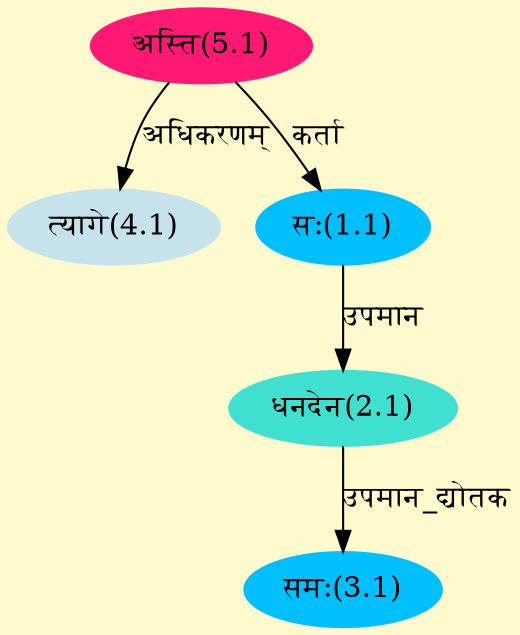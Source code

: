 digraph G{
rankdir=BT;
 compound=true;
 bgcolor="lemonchiffon1";
Node1_1 [style=filled, color="#00BFFF" label = "सः(1.1)"]
Node5_1 [style=filled, color="#FF1975" label = "अस्ति(5.1)"]
Node2_1 [style=filled, color="#40E0D0" label = "धनदेन(2.1)"]
Node3_1 [style=filled, color="#00BFFF" label = "समः(3.1)"]
Node4_1 [style=filled, color="#C6E2EB" label = "त्यागे(4.1)"]
/* Start of Relations section */

Node1_1 -> Node5_1 [  label="कर्ता"  dir="back" ]
Node2_1 -> Node1_1 [  label="उपमान"  dir="back" ]
Node3_1 -> Node2_1 [  label="उपमान_द्योतक"  dir="back" ]
Node4_1 -> Node5_1 [  label="अधिकरणम्"  dir="back" ]
}
